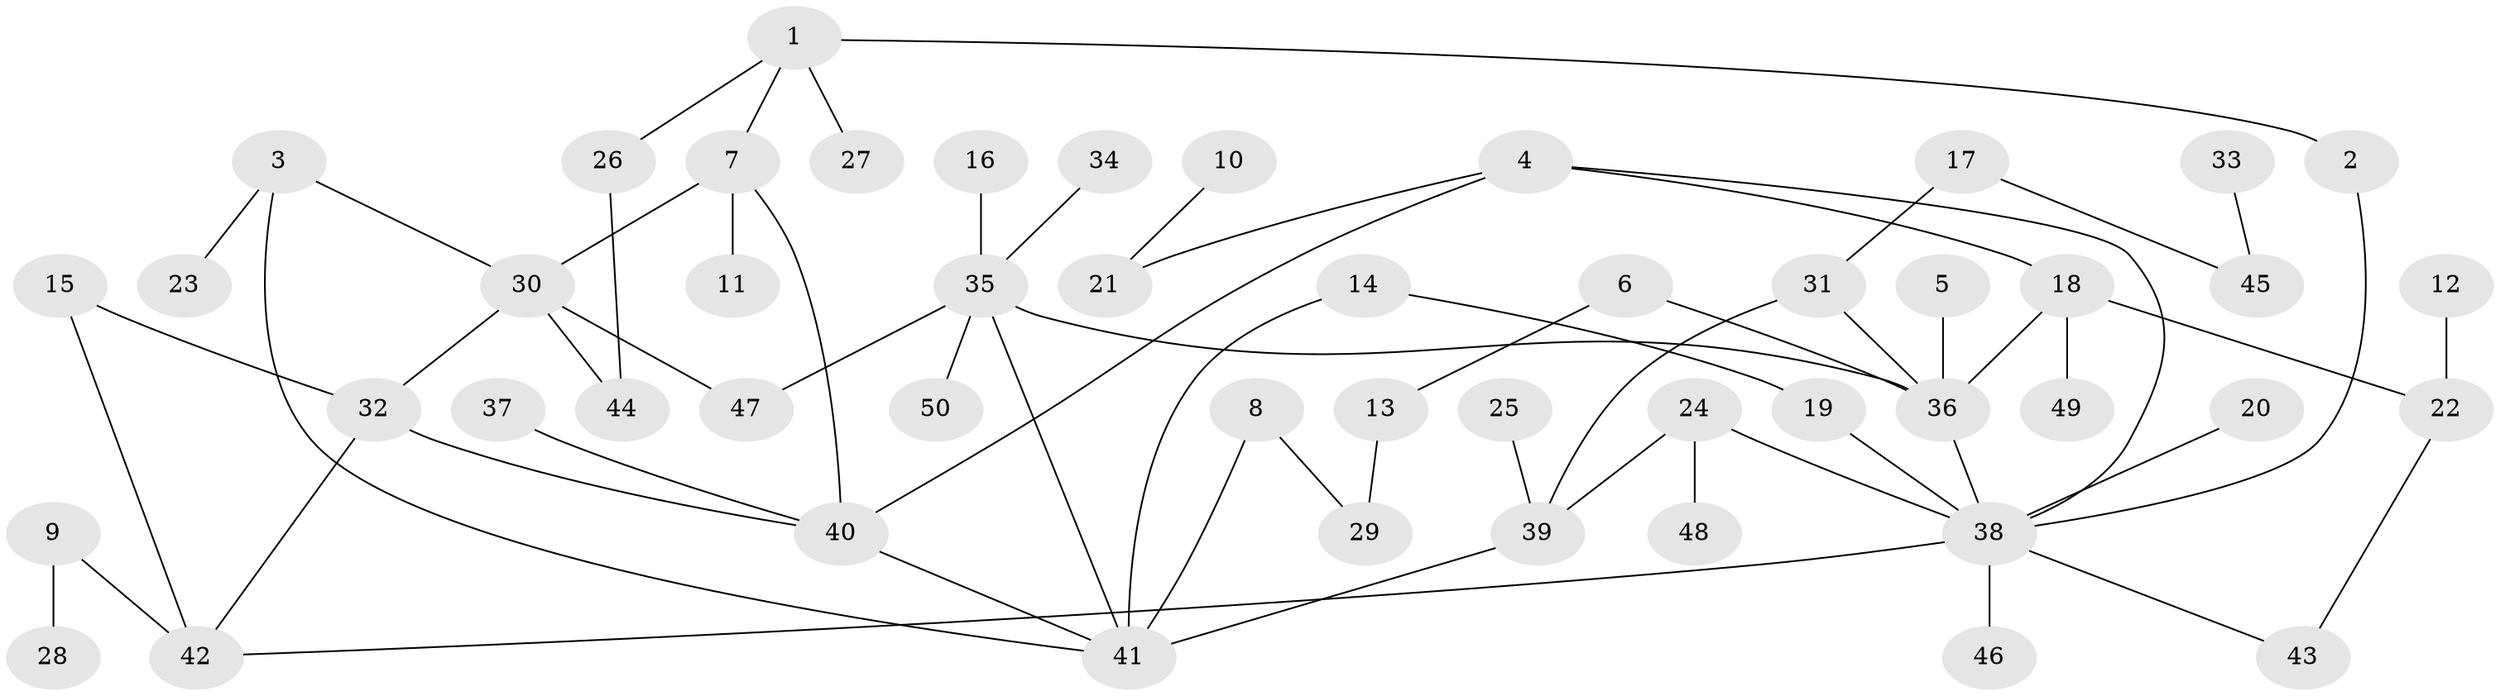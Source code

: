 // original degree distribution, {7: 0.030303030303030304, 5: 0.030303030303030304, 3: 0.1717171717171717, 2: 0.32323232323232326, 4: 0.08080808080808081, 6: 0.010101010101010102, 1: 0.35353535353535354}
// Generated by graph-tools (version 1.1) at 2025/25/03/09/25 03:25:31]
// undirected, 50 vertices, 63 edges
graph export_dot {
graph [start="1"]
  node [color=gray90,style=filled];
  1;
  2;
  3;
  4;
  5;
  6;
  7;
  8;
  9;
  10;
  11;
  12;
  13;
  14;
  15;
  16;
  17;
  18;
  19;
  20;
  21;
  22;
  23;
  24;
  25;
  26;
  27;
  28;
  29;
  30;
  31;
  32;
  33;
  34;
  35;
  36;
  37;
  38;
  39;
  40;
  41;
  42;
  43;
  44;
  45;
  46;
  47;
  48;
  49;
  50;
  1 -- 2 [weight=1.0];
  1 -- 7 [weight=1.0];
  1 -- 26 [weight=1.0];
  1 -- 27 [weight=1.0];
  2 -- 38 [weight=1.0];
  3 -- 23 [weight=1.0];
  3 -- 30 [weight=1.0];
  3 -- 41 [weight=1.0];
  4 -- 18 [weight=1.0];
  4 -- 21 [weight=1.0];
  4 -- 38 [weight=1.0];
  4 -- 40 [weight=1.0];
  5 -- 36 [weight=1.0];
  6 -- 13 [weight=1.0];
  6 -- 36 [weight=1.0];
  7 -- 11 [weight=1.0];
  7 -- 30 [weight=1.0];
  7 -- 40 [weight=1.0];
  8 -- 29 [weight=1.0];
  8 -- 41 [weight=1.0];
  9 -- 28 [weight=1.0];
  9 -- 42 [weight=1.0];
  10 -- 21 [weight=1.0];
  12 -- 22 [weight=1.0];
  13 -- 29 [weight=1.0];
  14 -- 19 [weight=1.0];
  14 -- 41 [weight=1.0];
  15 -- 32 [weight=1.0];
  15 -- 42 [weight=1.0];
  16 -- 35 [weight=1.0];
  17 -- 31 [weight=1.0];
  17 -- 45 [weight=1.0];
  18 -- 22 [weight=1.0];
  18 -- 36 [weight=1.0];
  18 -- 49 [weight=1.0];
  19 -- 38 [weight=1.0];
  20 -- 38 [weight=1.0];
  22 -- 43 [weight=1.0];
  24 -- 38 [weight=1.0];
  24 -- 39 [weight=1.0];
  24 -- 48 [weight=1.0];
  25 -- 39 [weight=1.0];
  26 -- 44 [weight=1.0];
  30 -- 32 [weight=1.0];
  30 -- 44 [weight=1.0];
  30 -- 47 [weight=1.0];
  31 -- 36 [weight=1.0];
  31 -- 39 [weight=1.0];
  32 -- 40 [weight=1.0];
  32 -- 42 [weight=1.0];
  33 -- 45 [weight=1.0];
  34 -- 35 [weight=1.0];
  35 -- 36 [weight=1.0];
  35 -- 41 [weight=1.0];
  35 -- 47 [weight=1.0];
  35 -- 50 [weight=1.0];
  36 -- 38 [weight=1.0];
  37 -- 40 [weight=1.0];
  38 -- 42 [weight=1.0];
  38 -- 43 [weight=1.0];
  38 -- 46 [weight=1.0];
  39 -- 41 [weight=1.0];
  40 -- 41 [weight=1.0];
}

